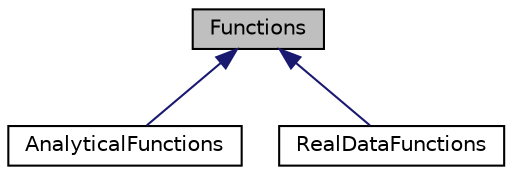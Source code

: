 digraph "Functions"
{
  edge [fontname="Helvetica",fontsize="10",labelfontname="Helvetica",labelfontsize="10"];
  node [fontname="Helvetica",fontsize="10",shape=record];
  Node1 [label="Functions",height=0.2,width=0.4,color="black", fillcolor="grey75", style="filled", fontcolor="black"];
  Node1 -> Node2 [dir="back",color="midnightblue",fontsize="10",style="solid",fontname="Helvetica"];
  Node2 [label="AnalyticalFunctions",height=0.2,width=0.4,color="black", fillcolor="white", style="filled",URL="$class_analytical_functions.html"];
  Node1 -> Node3 [dir="back",color="midnightblue",fontsize="10",style="solid",fontname="Helvetica"];
  Node3 [label="RealDataFunctions",height=0.2,width=0.4,color="black", fillcolor="white", style="filled",URL="$class_real_data_functions.html"];
}
